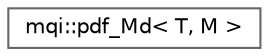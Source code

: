 digraph "Graphical Class Hierarchy"
{
 // LATEX_PDF_SIZE
  bgcolor="transparent";
  edge [fontname=Helvetica,fontsize=10,labelfontname=Helvetica,labelfontsize=10];
  node [fontname=Helvetica,fontsize=10,shape=box,height=0.2,width=0.4];
  rankdir="LR";
  Node0 [id="Node000000",label="mqi::pdf_Md\< T, M \>",height=0.2,width=0.4,color="grey40", fillcolor="white", style="filled",URL="$classmqi_1_1pdf___md.html",tooltip="A pure virtual base class for M-dimensional probability distribution functions (PDFs)."];
}
